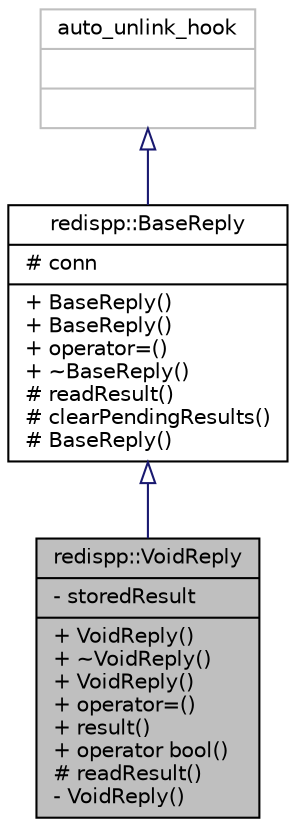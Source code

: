 digraph "redispp::VoidReply"
{
  edge [fontname="Helvetica",fontsize="10",labelfontname="Helvetica",labelfontsize="10"];
  node [fontname="Helvetica",fontsize="10",shape=record];
  Node0 [label="{redispp::VoidReply\n|- storedResult\l|+ VoidReply()\l+ ~VoidReply()\l+ VoidReply()\l+ operator=()\l+ result()\l+ operator bool()\l# readResult()\l- VoidReply()\l}",height=0.2,width=0.4,color="black", fillcolor="grey75", style="filled", fontcolor="black"];
  Node1 -> Node0 [dir="back",color="midnightblue",fontsize="10",style="solid",arrowtail="onormal",fontname="Helvetica"];
  Node1 [label="{redispp::BaseReply\n|# conn\l|+ BaseReply()\l+ BaseReply()\l+ operator=()\l+ ~BaseReply()\l# readResult()\l# clearPendingResults()\l# BaseReply()\l}",height=0.2,width=0.4,color="black", fillcolor="white", style="filled",URL="$classredispp_1_1_base_reply.html"];
  Node2 -> Node1 [dir="back",color="midnightblue",fontsize="10",style="solid",arrowtail="onormal",fontname="Helvetica"];
  Node2 [label="{auto_unlink_hook\n||}",height=0.2,width=0.4,color="grey75", fillcolor="white", style="filled"];
}
